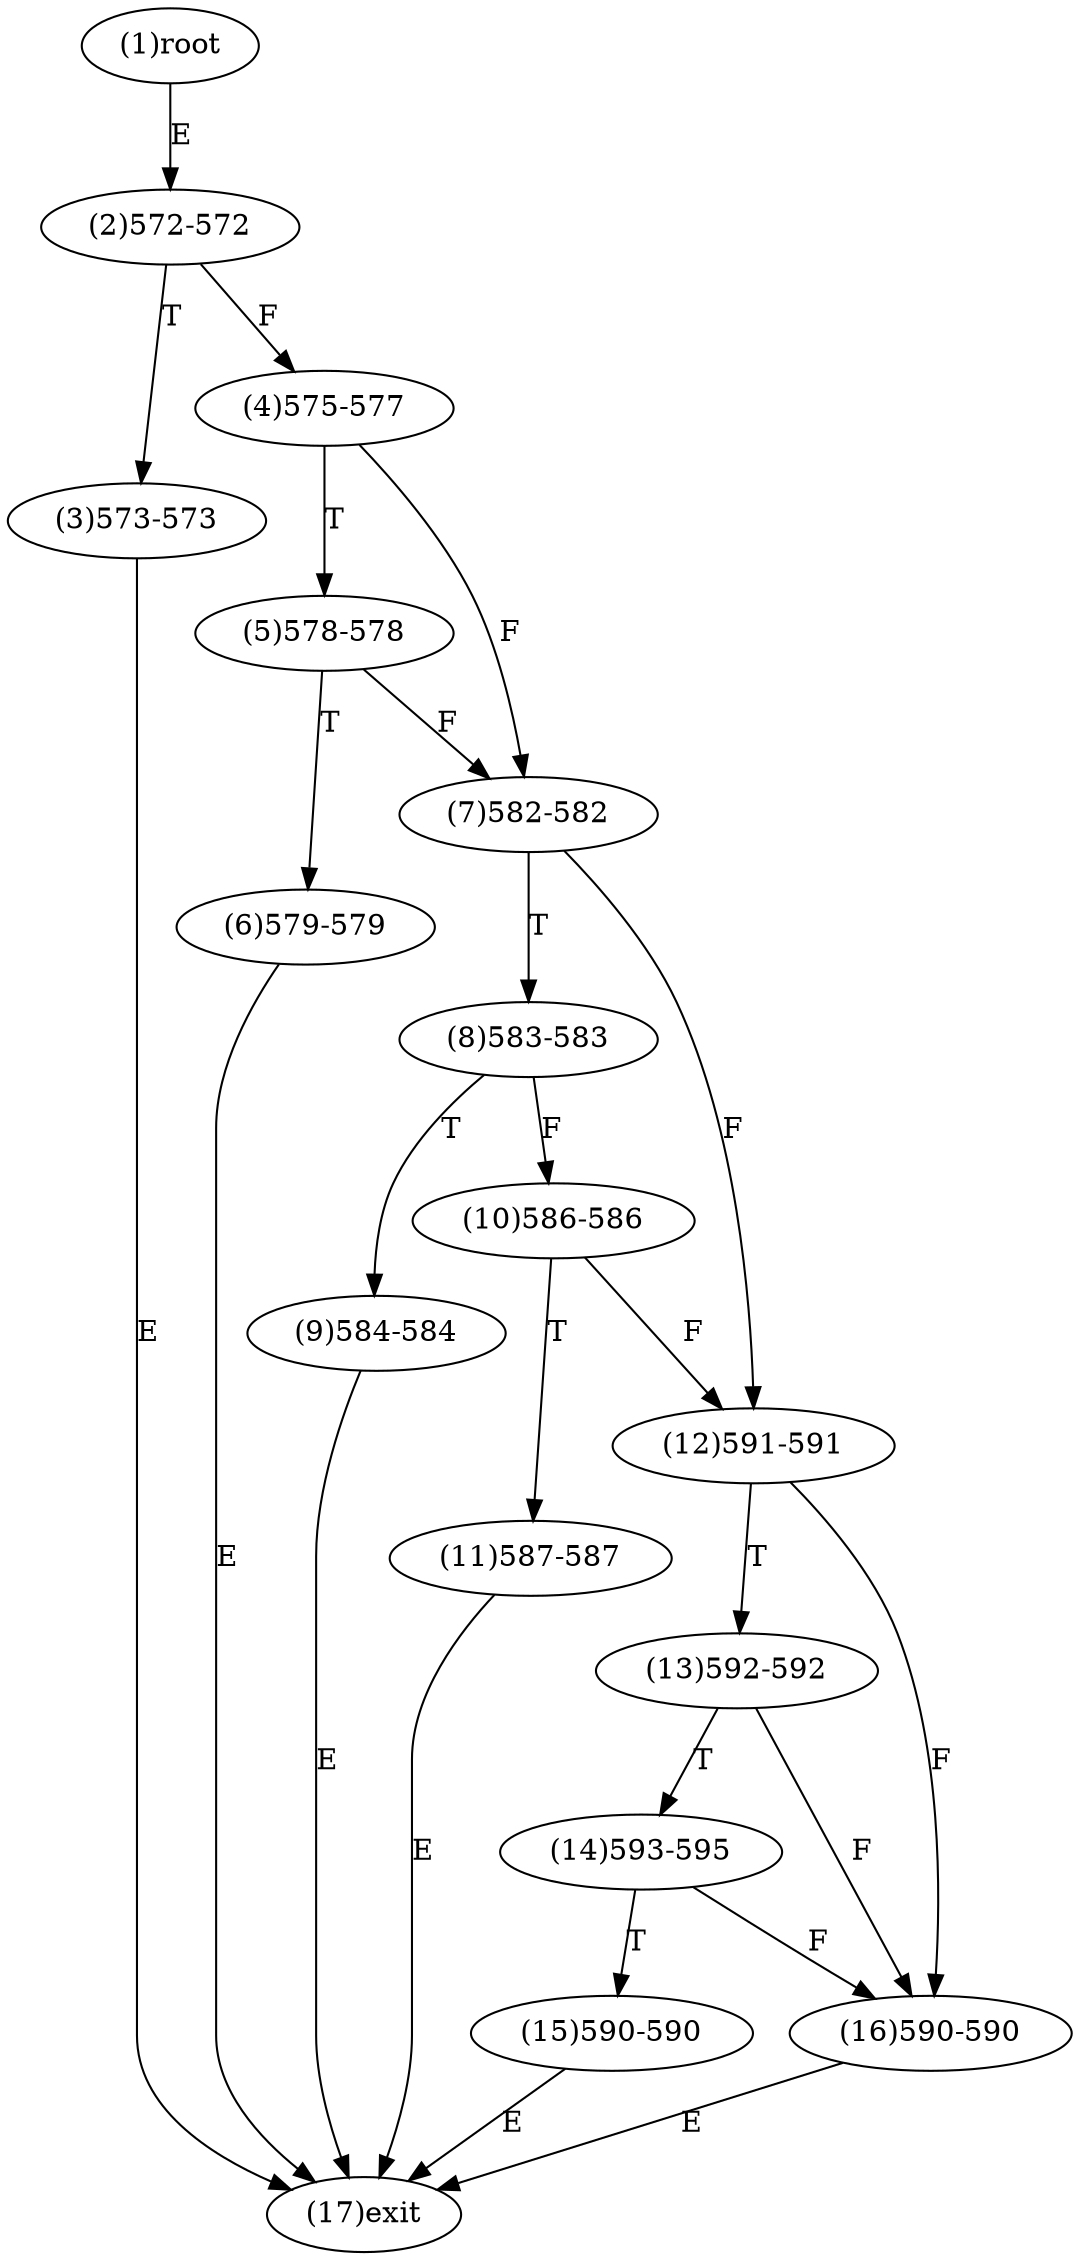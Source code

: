 digraph "" { 
1[ label="(1)root"];
2[ label="(2)572-572"];
3[ label="(3)573-573"];
4[ label="(4)575-577"];
5[ label="(5)578-578"];
6[ label="(6)579-579"];
7[ label="(7)582-582"];
8[ label="(8)583-583"];
9[ label="(9)584-584"];
10[ label="(10)586-586"];
11[ label="(11)587-587"];
12[ label="(12)591-591"];
13[ label="(13)592-592"];
14[ label="(14)593-595"];
15[ label="(15)590-590"];
17[ label="(17)exit"];
16[ label="(16)590-590"];
1->2[ label="E"];
2->4[ label="F"];
2->3[ label="T"];
3->17[ label="E"];
4->7[ label="F"];
4->5[ label="T"];
5->7[ label="F"];
5->6[ label="T"];
6->17[ label="E"];
7->12[ label="F"];
7->8[ label="T"];
8->10[ label="F"];
8->9[ label="T"];
9->17[ label="E"];
10->12[ label="F"];
10->11[ label="T"];
11->17[ label="E"];
12->16[ label="F"];
12->13[ label="T"];
13->16[ label="F"];
13->14[ label="T"];
14->16[ label="F"];
14->15[ label="T"];
15->17[ label="E"];
16->17[ label="E"];
}